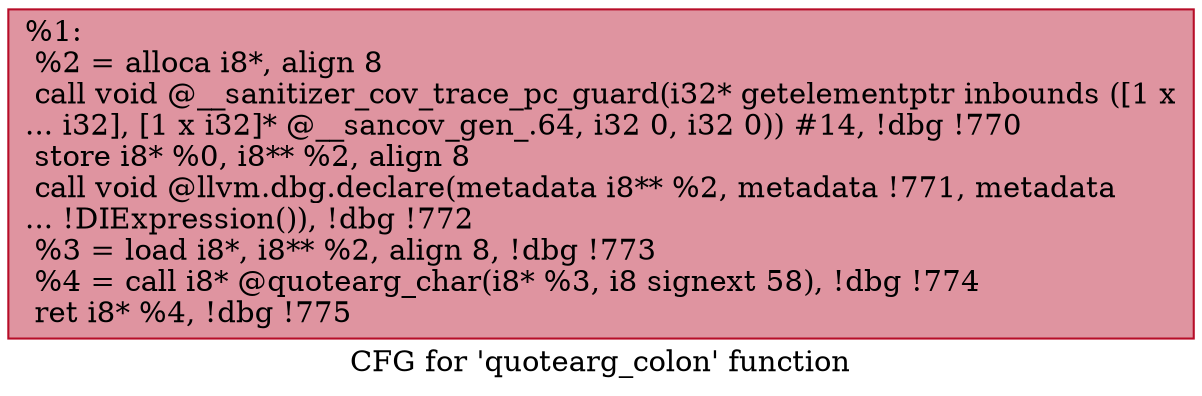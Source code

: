 digraph "CFG for 'quotearg_colon' function" {
	label="CFG for 'quotearg_colon' function";

	Node0x5555558db090 [shape=record,color="#b70d28ff", style=filled, fillcolor="#b70d2870",label="{%1:\l  %2 = alloca i8*, align 8\l  call void @__sanitizer_cov_trace_pc_guard(i32* getelementptr inbounds ([1 x\l... i32], [1 x i32]* @__sancov_gen_.64, i32 0, i32 0)) #14, !dbg !770\l  store i8* %0, i8** %2, align 8\l  call void @llvm.dbg.declare(metadata i8** %2, metadata !771, metadata\l... !DIExpression()), !dbg !772\l  %3 = load i8*, i8** %2, align 8, !dbg !773\l  %4 = call i8* @quotearg_char(i8* %3, i8 signext 58), !dbg !774\l  ret i8* %4, !dbg !775\l}"];
}
